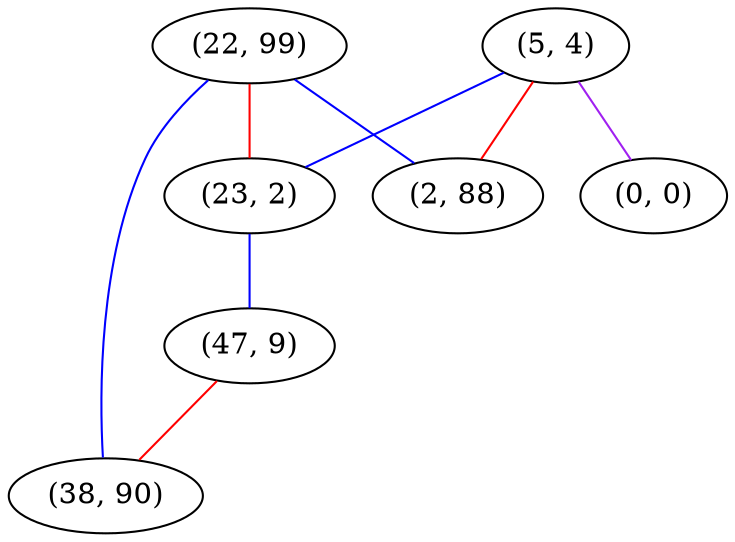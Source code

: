 graph "" {
"(22, 99)";
"(5, 4)";
"(0, 0)";
"(23, 2)";
"(47, 9)";
"(2, 88)";
"(38, 90)";
"(22, 99)" -- "(2, 88)"  [color=blue, key=0, weight=3];
"(22, 99)" -- "(38, 90)"  [color=blue, key=0, weight=3];
"(22, 99)" -- "(23, 2)"  [color=red, key=0, weight=1];
"(5, 4)" -- "(2, 88)"  [color=red, key=0, weight=1];
"(5, 4)" -- "(0, 0)"  [color=purple, key=0, weight=4];
"(5, 4)" -- "(23, 2)"  [color=blue, key=0, weight=3];
"(23, 2)" -- "(47, 9)"  [color=blue, key=0, weight=3];
"(47, 9)" -- "(38, 90)"  [color=red, key=0, weight=1];
}
